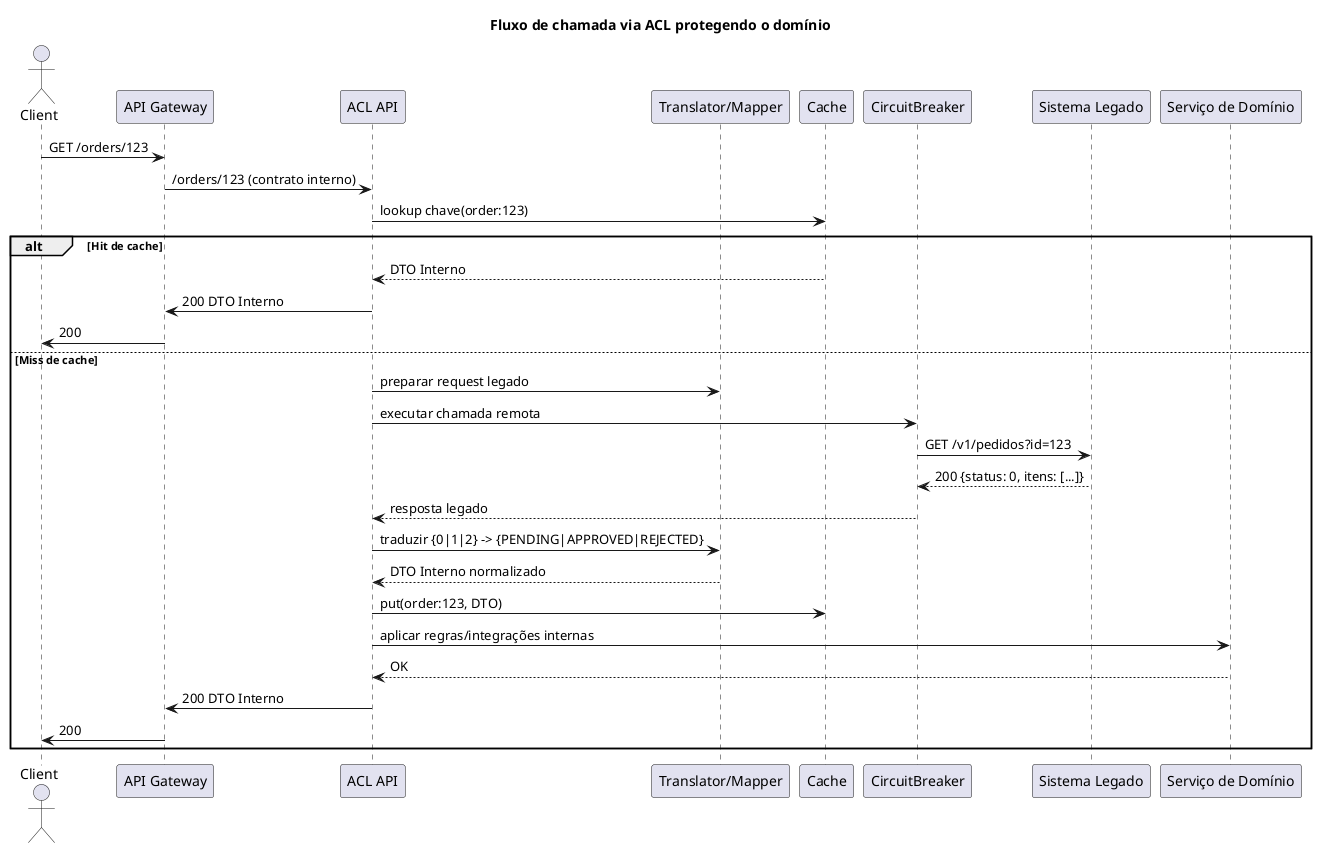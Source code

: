 @startuml sequence
title Fluxo de chamada via ACL protegendo o domínio

actor Client
participant "API Gateway" as GW
participant "ACL API" as ACL
participant "Translator/Mapper" as MAP
participant "Cache" as C
participant "CircuitBreaker" as CB
participant "Sistema Legado" as LEG
participant "Serviço de Domínio" as DOM

Client -> GW: GET /orders/123
GW -> ACL: /orders/123 (contrato interno)
ACL -> C: lookup chave(order:123)
alt Hit de cache
  C --> ACL: DTO Interno
  ACL -> GW: 200 DTO Interno
  GW -> Client: 200
else Miss de cache
  ACL -> MAP: preparar request legado
  ACL -> CB: executar chamada remota
  CB -> LEG: GET /v1/pedidos?id=123
  LEG --> CB: 200 {status: 0, itens: [...]}
  CB --> ACL: resposta legado
  ACL -> MAP: traduzir {0|1|2} -> {PENDING|APPROVED|REJECTED}
  MAP --> ACL: DTO Interno normalizado
  ACL -> C: put(order:123, DTO)
  ACL -> DOM: aplicar regras/integrações internas
  DOM --> ACL: OK
  ACL -> GW: 200 DTO Interno
  GW -> Client: 200
end
@enduml
